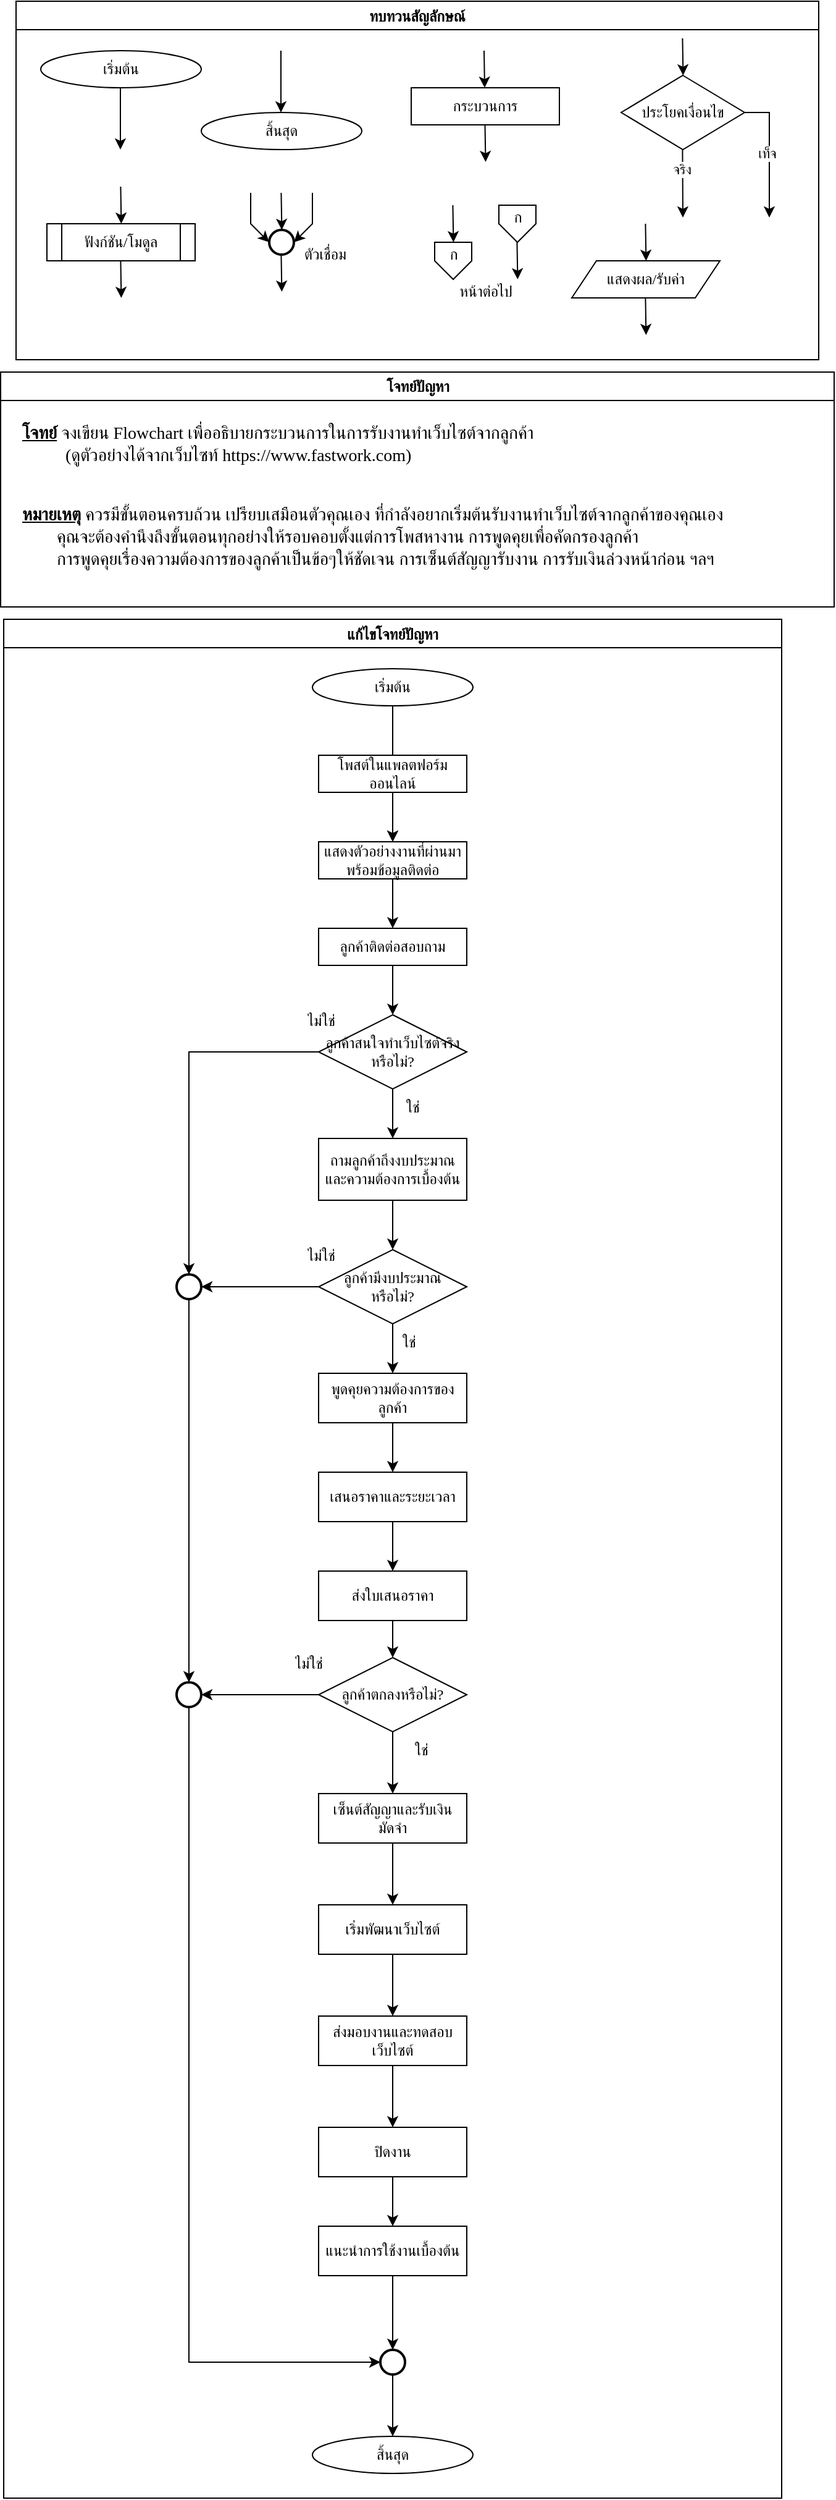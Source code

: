 <mxfile version="24.8.9">
  <diagram name="Page-1" id="_2EcSWKEMOPf_RvtdHag">
    <mxGraphModel dx="1955" dy="869" grid="1" gridSize="10" guides="1" tooltips="1" connect="1" arrows="1" fold="1" page="1" pageScale="1" pageWidth="827" pageHeight="1169" math="0" shadow="0">
      <root>
        <mxCell id="0" />
        <mxCell id="1" parent="0" />
        <mxCell id="R-niYR7ABskK2KZZOQ8J-1" value="ทบทวนสัญลักษณ์" style="swimlane;fontFamily=Sarabun;fontSource=https%3A%2F%2Ffonts.googleapis.com%2Fcss%3Ffamily%3DSarabun;" vertex="1" parent="1">
          <mxGeometry x="-720" y="20" width="650" height="290" as="geometry" />
        </mxCell>
        <mxCell id="R-niYR7ABskK2KZZOQ8J-2" value="&lt;font data-font-src=&quot;https://fonts.googleapis.com/css?family=Sarabun&quot; face=&quot;Sarabun&quot;&gt;เริ่มต้น&lt;/font&gt;" style="ellipse;whiteSpace=wrap;html=1;" vertex="1" parent="R-niYR7ABskK2KZZOQ8J-1">
          <mxGeometry x="20" y="40" width="130" height="30" as="geometry" />
        </mxCell>
        <mxCell id="R-niYR7ABskK2KZZOQ8J-3" value="" style="endArrow=classic;html=1;rounded=0;" edge="1" parent="R-niYR7ABskK2KZZOQ8J-1">
          <mxGeometry width="50" height="50" relative="1" as="geometry">
            <mxPoint x="84.5" y="70" as="sourcePoint" />
            <mxPoint x="84.5" y="120" as="targetPoint" />
          </mxGeometry>
        </mxCell>
        <mxCell id="R-niYR7ABskK2KZZOQ8J-4" value="&lt;font face=&quot;Sarabun&quot;&gt;สิ้นสุด&lt;/font&gt;" style="ellipse;whiteSpace=wrap;html=1;" vertex="1" parent="R-niYR7ABskK2KZZOQ8J-1">
          <mxGeometry x="150" y="90" width="130" height="30" as="geometry" />
        </mxCell>
        <mxCell id="R-niYR7ABskK2KZZOQ8J-5" value="" style="endArrow=classic;html=1;rounded=0;" edge="1" parent="R-niYR7ABskK2KZZOQ8J-1">
          <mxGeometry width="50" height="50" relative="1" as="geometry">
            <mxPoint x="214.5" y="40" as="sourcePoint" />
            <mxPoint x="214.5" y="90" as="targetPoint" />
          </mxGeometry>
        </mxCell>
        <mxCell id="R-niYR7ABskK2KZZOQ8J-6" value="กระบวนการ" style="rounded=0;whiteSpace=wrap;html=1;fontFamily=Sarabun;fontSource=https%3A%2F%2Ffonts.googleapis.com%2Fcss%3Ffamily%3DSarabun;" vertex="1" parent="R-niYR7ABskK2KZZOQ8J-1">
          <mxGeometry x="320" y="70" width="120" height="30" as="geometry" />
        </mxCell>
        <mxCell id="R-niYR7ABskK2KZZOQ8J-7" value="" style="endArrow=classic;html=1;rounded=0;" edge="1" parent="R-niYR7ABskK2KZZOQ8J-1">
          <mxGeometry width="50" height="50" relative="1" as="geometry">
            <mxPoint x="379" y="40" as="sourcePoint" />
            <mxPoint x="379.5" y="70" as="targetPoint" />
          </mxGeometry>
        </mxCell>
        <mxCell id="R-niYR7ABskK2KZZOQ8J-8" value="" style="endArrow=classic;html=1;rounded=0;" edge="1" parent="R-niYR7ABskK2KZZOQ8J-1">
          <mxGeometry width="50" height="50" relative="1" as="geometry">
            <mxPoint x="379.75" y="100" as="sourcePoint" />
            <mxPoint x="380.25" y="130" as="targetPoint" />
          </mxGeometry>
        </mxCell>
        <mxCell id="R-niYR7ABskK2KZZOQ8J-9" value="ประโยคเงื่อนไข" style="rhombus;whiteSpace=wrap;html=1;fontFamily=Sarabun;fontSource=https%3A%2F%2Ffonts.googleapis.com%2Fcss%3Ffamily%3DSarabun;" vertex="1" parent="R-niYR7ABskK2KZZOQ8J-1">
          <mxGeometry x="490" y="60" width="100" height="60" as="geometry" />
        </mxCell>
        <mxCell id="R-niYR7ABskK2KZZOQ8J-10" value="" style="endArrow=classic;html=1;rounded=0;" edge="1" parent="R-niYR7ABskK2KZZOQ8J-1">
          <mxGeometry width="50" height="50" relative="1" as="geometry">
            <mxPoint x="539.71" y="30" as="sourcePoint" />
            <mxPoint x="540.21" y="60" as="targetPoint" />
          </mxGeometry>
        </mxCell>
        <mxCell id="R-niYR7ABskK2KZZOQ8J-11" value="" style="endArrow=classic;html=1;rounded=0;" edge="1" parent="R-niYR7ABskK2KZZOQ8J-1">
          <mxGeometry width="50" height="50" relative="1" as="geometry">
            <mxPoint x="539.71" y="120" as="sourcePoint" />
            <mxPoint x="540" y="175" as="targetPoint" />
          </mxGeometry>
        </mxCell>
        <mxCell id="R-niYR7ABskK2KZZOQ8J-12" value="จริง" style="edgeLabel;html=1;align=center;verticalAlign=middle;resizable=0;points=[];fontFamily=Sarabun;fontSource=https%3A%2F%2Ffonts.googleapis.com%2Fcss%3Ffamily%3DSarabun;" vertex="1" connectable="0" parent="R-niYR7ABskK2KZZOQ8J-11">
          <mxGeometry x="-0.414" y="-1" relative="1" as="geometry">
            <mxPoint as="offset" />
          </mxGeometry>
        </mxCell>
        <mxCell id="R-niYR7ABskK2KZZOQ8J-13" value="" style="endArrow=classic;html=1;rounded=0;exitX=1;exitY=0.5;exitDx=0;exitDy=0;" edge="1" parent="R-niYR7ABskK2KZZOQ8J-1" source="R-niYR7ABskK2KZZOQ8J-9">
          <mxGeometry width="50" height="50" relative="1" as="geometry">
            <mxPoint x="620" y="95" as="sourcePoint" />
            <mxPoint x="610" y="175" as="targetPoint" />
            <Array as="points">
              <mxPoint x="610" y="90" />
            </Array>
          </mxGeometry>
        </mxCell>
        <mxCell id="R-niYR7ABskK2KZZOQ8J-14" value="&lt;font data-font-src=&quot;https://fonts.googleapis.com/css?family=Sarabun&quot; face=&quot;Sarabun&quot;&gt;เท็จ&lt;/font&gt;" style="edgeLabel;html=1;align=center;verticalAlign=middle;resizable=0;points=[];" vertex="1" connectable="0" parent="R-niYR7ABskK2KZZOQ8J-13">
          <mxGeometry x="-0.002" y="-2" relative="1" as="geometry">
            <mxPoint as="offset" />
          </mxGeometry>
        </mxCell>
        <mxCell id="R-niYR7ABskK2KZZOQ8J-15" value="&lt;font data-font-src=&quot;https://fonts.googleapis.com/css?family=Sarabun&quot; face=&quot;Sarabun&quot;&gt;ฟังก์ชัน/โมดูล&lt;/font&gt;" style="shape=process;whiteSpace=wrap;html=1;backgroundOutline=1;" vertex="1" parent="R-niYR7ABskK2KZZOQ8J-1">
          <mxGeometry x="25" y="180" width="120" height="30" as="geometry" />
        </mxCell>
        <mxCell id="R-niYR7ABskK2KZZOQ8J-16" value="" style="endArrow=classic;html=1;rounded=0;" edge="1" parent="R-niYR7ABskK2KZZOQ8J-1">
          <mxGeometry width="50" height="50" relative="1" as="geometry">
            <mxPoint x="84.71" y="150" as="sourcePoint" />
            <mxPoint x="85.21" y="180" as="targetPoint" />
          </mxGeometry>
        </mxCell>
        <mxCell id="R-niYR7ABskK2KZZOQ8J-17" value="" style="endArrow=classic;html=1;rounded=0;" edge="1" parent="R-niYR7ABskK2KZZOQ8J-1">
          <mxGeometry width="50" height="50" relative="1" as="geometry">
            <mxPoint x="84.71" y="210" as="sourcePoint" />
            <mxPoint x="85.21" y="240" as="targetPoint" />
          </mxGeometry>
        </mxCell>
        <mxCell id="R-niYR7ABskK2KZZOQ8J-18" value="" style="strokeWidth=2;html=1;shape=mxgraph.flowchart.start_2;whiteSpace=wrap;" vertex="1" parent="R-niYR7ABskK2KZZOQ8J-1">
          <mxGeometry x="205" y="185" width="20" height="20" as="geometry" />
        </mxCell>
        <mxCell id="R-niYR7ABskK2KZZOQ8J-19" value="" style="endArrow=classic;html=1;rounded=0;" edge="1" parent="R-niYR7ABskK2KZZOQ8J-1">
          <mxGeometry width="50" height="50" relative="1" as="geometry">
            <mxPoint x="214.71" y="155" as="sourcePoint" />
            <mxPoint x="215.21" y="185" as="targetPoint" />
          </mxGeometry>
        </mxCell>
        <mxCell id="R-niYR7ABskK2KZZOQ8J-20" value="" style="endArrow=classic;html=1;rounded=0;entryX=0;entryY=0.5;entryDx=0;entryDy=0;entryPerimeter=0;" edge="1" parent="R-niYR7ABskK2KZZOQ8J-1" target="R-niYR7ABskK2KZZOQ8J-18">
          <mxGeometry width="50" height="50" relative="1" as="geometry">
            <mxPoint x="190.0" y="155" as="sourcePoint" />
            <mxPoint x="190.5" y="185" as="targetPoint" />
            <Array as="points">
              <mxPoint x="190" y="180" />
            </Array>
          </mxGeometry>
        </mxCell>
        <mxCell id="R-niYR7ABskK2KZZOQ8J-21" value="" style="endArrow=classic;html=1;rounded=0;entryX=1;entryY=0.5;entryDx=0;entryDy=0;entryPerimeter=0;" edge="1" parent="R-niYR7ABskK2KZZOQ8J-1" target="R-niYR7ABskK2KZZOQ8J-18">
          <mxGeometry width="50" height="50" relative="1" as="geometry">
            <mxPoint x="240.0" y="155" as="sourcePoint" />
            <mxPoint x="240.5" y="185" as="targetPoint" />
            <Array as="points">
              <mxPoint x="240" y="180" />
            </Array>
          </mxGeometry>
        </mxCell>
        <mxCell id="R-niYR7ABskK2KZZOQ8J-22" value="" style="endArrow=classic;html=1;rounded=0;" edge="1" parent="R-niYR7ABskK2KZZOQ8J-1">
          <mxGeometry width="50" height="50" relative="1" as="geometry">
            <mxPoint x="214.71" y="205" as="sourcePoint" />
            <mxPoint x="215.21" y="235" as="targetPoint" />
          </mxGeometry>
        </mxCell>
        <mxCell id="R-niYR7ABskK2KZZOQ8J-23" value="&lt;font data-font-src=&quot;https://fonts.googleapis.com/css?family=Sarabun&quot; face=&quot;Sarabun&quot;&gt;ตัวเชื่อม&lt;/font&gt;" style="text;html=1;align=center;verticalAlign=middle;resizable=0;points=[];autosize=1;strokeColor=none;fillColor=none;" vertex="1" parent="R-niYR7ABskK2KZZOQ8J-1">
          <mxGeometry x="220" y="190" width="60" height="30" as="geometry" />
        </mxCell>
        <mxCell id="R-niYR7ABskK2KZZOQ8J-24" value="" style="endArrow=classic;html=1;rounded=0;" edge="1" parent="R-niYR7ABskK2KZZOQ8J-1">
          <mxGeometry width="50" height="50" relative="1" as="geometry">
            <mxPoint x="353.71" y="165" as="sourcePoint" />
            <mxPoint x="354.21" y="195" as="targetPoint" />
          </mxGeometry>
        </mxCell>
        <mxCell id="R-niYR7ABskK2KZZOQ8J-25" value="" style="verticalLabelPosition=bottom;verticalAlign=top;html=1;shape=offPageConnector;rounded=0;size=0.5;" vertex="1" parent="R-niYR7ABskK2KZZOQ8J-1">
          <mxGeometry x="339" y="195" width="30" height="30" as="geometry" />
        </mxCell>
        <mxCell id="R-niYR7ABskK2KZZOQ8J-26" value="" style="endArrow=classic;html=1;rounded=0;" edge="1" parent="R-niYR7ABskK2KZZOQ8J-1">
          <mxGeometry width="50" height="50" relative="1" as="geometry">
            <mxPoint x="405.71" y="195" as="sourcePoint" />
            <mxPoint x="406.21" y="225" as="targetPoint" />
          </mxGeometry>
        </mxCell>
        <mxCell id="R-niYR7ABskK2KZZOQ8J-27" value="" style="verticalLabelPosition=bottom;verticalAlign=top;html=1;shape=offPageConnector;rounded=0;size=0.5;" vertex="1" parent="R-niYR7ABskK2KZZOQ8J-1">
          <mxGeometry x="391" y="165" width="30" height="30" as="geometry" />
        </mxCell>
        <mxCell id="R-niYR7ABskK2KZZOQ8J-28" value="หน้าต่อไป" style="text;html=1;align=center;verticalAlign=middle;resizable=0;points=[];autosize=1;strokeColor=none;fillColor=none;fontFamily=Sarabun;fontSource=https%3A%2F%2Ffonts.googleapis.com%2Fcss%3Ffamily%3DSarabun;" vertex="1" parent="R-niYR7ABskK2KZZOQ8J-1">
          <mxGeometry x="345" y="220" width="70" height="30" as="geometry" />
        </mxCell>
        <mxCell id="R-niYR7ABskK2KZZOQ8J-29" value="ก" style="text;html=1;align=center;verticalAlign=middle;resizable=0;points=[];autosize=1;strokeColor=none;fillColor=none;fontFamily=Sarabun;fontSource=https%3A%2F%2Ffonts.googleapis.com%2Fcss%3Ffamily%3DSarabun;" vertex="1" parent="R-niYR7ABskK2KZZOQ8J-1">
          <mxGeometry x="339" y="190" width="30" height="30" as="geometry" />
        </mxCell>
        <mxCell id="R-niYR7ABskK2KZZOQ8J-30" value="ก" style="text;html=1;align=center;verticalAlign=middle;resizable=0;points=[];autosize=1;strokeColor=none;fillColor=none;fontFamily=Sarabun;fontSource=https%3A%2F%2Ffonts.googleapis.com%2Fcss%3Ffamily%3DSarabun;" vertex="1" parent="R-niYR7ABskK2KZZOQ8J-1">
          <mxGeometry x="391" y="160" width="30" height="30" as="geometry" />
        </mxCell>
        <mxCell id="R-niYR7ABskK2KZZOQ8J-31" value="แสดงผล/รับค่า" style="shape=parallelogram;perimeter=parallelogramPerimeter;whiteSpace=wrap;html=1;fixedSize=1;fontFamily=Sarabun;fontSource=https%3A%2F%2Ffonts.googleapis.com%2Fcss%3Ffamily%3DSarabun;" vertex="1" parent="R-niYR7ABskK2KZZOQ8J-1">
          <mxGeometry x="450" y="210" width="120" height="30" as="geometry" />
        </mxCell>
        <mxCell id="R-niYR7ABskK2KZZOQ8J-32" value="" style="endArrow=classic;html=1;rounded=0;" edge="1" parent="R-niYR7ABskK2KZZOQ8J-1">
          <mxGeometry width="50" height="50" relative="1" as="geometry">
            <mxPoint x="509.71" y="180" as="sourcePoint" />
            <mxPoint x="510.21" y="210" as="targetPoint" />
          </mxGeometry>
        </mxCell>
        <mxCell id="R-niYR7ABskK2KZZOQ8J-33" value="" style="endArrow=classic;html=1;rounded=0;" edge="1" parent="R-niYR7ABskK2KZZOQ8J-1">
          <mxGeometry width="50" height="50" relative="1" as="geometry">
            <mxPoint x="509.71" y="240" as="sourcePoint" />
            <mxPoint x="510.21" y="270" as="targetPoint" />
          </mxGeometry>
        </mxCell>
        <mxCell id="R-niYR7ABskK2KZZOQ8J-34" value="แก้ไขโจทย์ปัญหา" style="swimlane;fontFamily=Sarabun;fontSource=https%3A%2F%2Ffonts.googleapis.com%2Fcss%3Ffamily%3DSarabun;" vertex="1" parent="1">
          <mxGeometry x="-730" y="520" width="630" height="1520" as="geometry" />
        </mxCell>
        <mxCell id="R-niYR7ABskK2KZZOQ8J-61" value="" style="edgeStyle=orthogonalEdgeStyle;rounded=0;orthogonalLoop=1;jettySize=auto;html=1;" edge="1" parent="R-niYR7ABskK2KZZOQ8J-34" source="R-niYR7ABskK2KZZOQ8J-35" target="R-niYR7ABskK2KZZOQ8J-42">
          <mxGeometry relative="1" as="geometry" />
        </mxCell>
        <mxCell id="R-niYR7ABskK2KZZOQ8J-35" value="&lt;font data-font-src=&quot;https://fonts.googleapis.com/css?family=Sarabun&quot; face=&quot;Sarabun&quot;&gt;เริ่มต้น&lt;/font&gt;" style="ellipse;whiteSpace=wrap;html=1;" vertex="1" parent="R-niYR7ABskK2KZZOQ8J-34">
          <mxGeometry x="250" y="40" width="130" height="30" as="geometry" />
        </mxCell>
        <mxCell id="R-niYR7ABskK2KZZOQ8J-36" value="&lt;font face=&quot;Sarabun&quot;&gt;สิ้นสุด&lt;/font&gt;" style="ellipse;whiteSpace=wrap;html=1;" vertex="1" parent="R-niYR7ABskK2KZZOQ8J-34">
          <mxGeometry x="250" y="1470" width="130" height="30" as="geometry" />
        </mxCell>
        <mxCell id="R-niYR7ABskK2KZZOQ8J-60" value="" style="edgeStyle=orthogonalEdgeStyle;rounded=0;orthogonalLoop=1;jettySize=auto;html=1;" edge="1" parent="R-niYR7ABskK2KZZOQ8J-34" source="R-niYR7ABskK2KZZOQ8J-39" target="R-niYR7ABskK2KZZOQ8J-42">
          <mxGeometry relative="1" as="geometry" />
        </mxCell>
        <mxCell id="R-niYR7ABskK2KZZOQ8J-39" value="โพสต์ในแพลตฟอร์มออนไลน์ " style="rounded=0;whiteSpace=wrap;html=1;fontFamily=Sarabun;fontSource=https%3A%2F%2Ffonts.googleapis.com%2Fcss%3Ffamily%3DSarabun;" vertex="1" parent="R-niYR7ABskK2KZZOQ8J-34">
          <mxGeometry x="255" y="110" width="120" height="30" as="geometry" />
        </mxCell>
        <mxCell id="R-niYR7ABskK2KZZOQ8J-57" value="" style="edgeStyle=orthogonalEdgeStyle;rounded=0;orthogonalLoop=1;jettySize=auto;html=1;" edge="1" parent="R-niYR7ABskK2KZZOQ8J-34" source="R-niYR7ABskK2KZZOQ8J-40" target="R-niYR7ABskK2KZZOQ8J-56">
          <mxGeometry relative="1" as="geometry" />
        </mxCell>
        <mxCell id="R-niYR7ABskK2KZZOQ8J-97" value="" style="edgeStyle=orthogonalEdgeStyle;rounded=0;orthogonalLoop=1;jettySize=auto;html=1;" edge="1" parent="R-niYR7ABskK2KZZOQ8J-34" source="R-niYR7ABskK2KZZOQ8J-40" target="R-niYR7ABskK2KZZOQ8J-95">
          <mxGeometry relative="1" as="geometry" />
        </mxCell>
        <mxCell id="R-niYR7ABskK2KZZOQ8J-40" value="ลูกค้าสนใจทำเว็บไซต์จริงหรือไม่?" style="rhombus;whiteSpace=wrap;html=1;fontFamily=Sarabun;fontSource=https%3A%2F%2Ffonts.googleapis.com%2Fcss%3Ffamily%3DSarabun;" vertex="1" parent="R-niYR7ABskK2KZZOQ8J-34">
          <mxGeometry x="255" y="320" width="120" height="60" as="geometry" />
        </mxCell>
        <mxCell id="R-niYR7ABskK2KZZOQ8J-72" value="" style="edgeStyle=orthogonalEdgeStyle;rounded=0;orthogonalLoop=1;jettySize=auto;html=1;" edge="1" parent="R-niYR7ABskK2KZZOQ8J-34" source="R-niYR7ABskK2KZZOQ8J-42" target="R-niYR7ABskK2KZZOQ8J-43">
          <mxGeometry relative="1" as="geometry" />
        </mxCell>
        <mxCell id="R-niYR7ABskK2KZZOQ8J-42" value="แสดงตัวอย่างงานที่ผ่านมา พร้อมข้อมูลติดต่อ " style="rounded=0;whiteSpace=wrap;html=1;fontFamily=Sarabun;fontSource=https%3A%2F%2Ffonts.googleapis.com%2Fcss%3Ffamily%3DSarabun;" vertex="1" parent="R-niYR7ABskK2KZZOQ8J-34">
          <mxGeometry x="255" y="180" width="120" height="30" as="geometry" />
        </mxCell>
        <mxCell id="R-niYR7ABskK2KZZOQ8J-45" value="" style="edgeStyle=orthogonalEdgeStyle;rounded=0;orthogonalLoop=1;jettySize=auto;html=1;" edge="1" parent="R-niYR7ABskK2KZZOQ8J-34" source="R-niYR7ABskK2KZZOQ8J-43" target="R-niYR7ABskK2KZZOQ8J-40">
          <mxGeometry relative="1" as="geometry" />
        </mxCell>
        <mxCell id="R-niYR7ABskK2KZZOQ8J-43" value="ลูกค้าติดต่อสอบถาม " style="rounded=0;whiteSpace=wrap;html=1;fontFamily=Sarabun;fontSource=https%3A%2F%2Ffonts.googleapis.com%2Fcss%3Ffamily%3DSarabun;" vertex="1" parent="R-niYR7ABskK2KZZOQ8J-34">
          <mxGeometry x="255" y="250" width="120" height="30" as="geometry" />
        </mxCell>
        <mxCell id="R-niYR7ABskK2KZZOQ8J-71" value="" style="edgeStyle=orthogonalEdgeStyle;rounded=0;orthogonalLoop=1;jettySize=auto;html=1;" edge="1" parent="R-niYR7ABskK2KZZOQ8J-34" source="R-niYR7ABskK2KZZOQ8J-56" target="R-niYR7ABskK2KZZOQ8J-69">
          <mxGeometry relative="1" as="geometry" />
        </mxCell>
        <mxCell id="R-niYR7ABskK2KZZOQ8J-56" value="ถามลูกค้าถึงงบประมาณและความต้องการเบื้องต้น " style="rounded=0;whiteSpace=wrap;html=1;fontFamily=Sarabun;fontSource=https%3A%2F%2Ffonts.googleapis.com%2Fcss%3Ffamily%3DSarabun;" vertex="1" parent="R-niYR7ABskK2KZZOQ8J-34">
          <mxGeometry x="255" y="420" width="120" height="50" as="geometry" />
        </mxCell>
        <mxCell id="R-niYR7ABskK2KZZOQ8J-65" value="ไม่ใช่" style="text;strokeColor=none;fillColor=none;align=left;verticalAlign=middle;spacingLeft=4;spacingRight=4;overflow=hidden;points=[[0,0.5],[1,0.5]];portConstraint=eastwest;rotatable=0;whiteSpace=wrap;html=1;" vertex="1" parent="R-niYR7ABskK2KZZOQ8J-34">
          <mxGeometry x="240" y="310" width="40" height="30" as="geometry" />
        </mxCell>
        <mxCell id="R-niYR7ABskK2KZZOQ8J-66" value="ใช่" style="text;strokeColor=none;fillColor=none;align=left;verticalAlign=middle;spacingLeft=4;spacingRight=4;overflow=hidden;points=[[0,0.5],[1,0.5]];portConstraint=eastwest;rotatable=0;whiteSpace=wrap;html=1;" vertex="1" parent="R-niYR7ABskK2KZZOQ8J-34">
          <mxGeometry x="320" y="380" width="40" height="30" as="geometry" />
        </mxCell>
        <mxCell id="R-niYR7ABskK2KZZOQ8J-75" value="" style="edgeStyle=orthogonalEdgeStyle;rounded=0;orthogonalLoop=1;jettySize=auto;html=1;" edge="1" parent="R-niYR7ABskK2KZZOQ8J-34" source="R-niYR7ABskK2KZZOQ8J-69" target="R-niYR7ABskK2KZZOQ8J-74">
          <mxGeometry relative="1" as="geometry" />
        </mxCell>
        <mxCell id="R-niYR7ABskK2KZZOQ8J-98" value="" style="edgeStyle=orthogonalEdgeStyle;rounded=0;orthogonalLoop=1;jettySize=auto;html=1;" edge="1" parent="R-niYR7ABskK2KZZOQ8J-34" source="R-niYR7ABskK2KZZOQ8J-69" target="R-niYR7ABskK2KZZOQ8J-95">
          <mxGeometry relative="1" as="geometry" />
        </mxCell>
        <mxCell id="R-niYR7ABskK2KZZOQ8J-69" value="ลูกค้ามีงบประมาณ&lt;div&gt;หรือไม่?&lt;/div&gt;" style="rhombus;whiteSpace=wrap;html=1;fontFamily=Sarabun;fontSource=https%3A%2F%2Ffonts.googleapis.com%2Fcss%3Ffamily%3DSarabun;" vertex="1" parent="R-niYR7ABskK2KZZOQ8J-34">
          <mxGeometry x="255" y="510" width="120" height="60" as="geometry" />
        </mxCell>
        <mxCell id="R-niYR7ABskK2KZZOQ8J-79" value="" style="edgeStyle=orthogonalEdgeStyle;rounded=0;orthogonalLoop=1;jettySize=auto;html=1;" edge="1" parent="R-niYR7ABskK2KZZOQ8J-34" source="R-niYR7ABskK2KZZOQ8J-74" target="R-niYR7ABskK2KZZOQ8J-78">
          <mxGeometry relative="1" as="geometry" />
        </mxCell>
        <mxCell id="R-niYR7ABskK2KZZOQ8J-74" value="พูดคุยความต้องการของลูกค้า " style="rounded=0;whiteSpace=wrap;html=1;fontFamily=Sarabun;fontSource=https%3A%2F%2Ffonts.googleapis.com%2Fcss%3Ffamily%3DSarabun;" vertex="1" parent="R-niYR7ABskK2KZZOQ8J-34">
          <mxGeometry x="255" y="610" width="120" height="40" as="geometry" />
        </mxCell>
        <mxCell id="R-niYR7ABskK2KZZOQ8J-76" value="ใช่" style="text;strokeColor=none;fillColor=none;align=left;verticalAlign=middle;spacingLeft=4;spacingRight=4;overflow=hidden;points=[[0,0.5],[1,0.5]];portConstraint=eastwest;rotatable=0;whiteSpace=wrap;html=1;" vertex="1" parent="R-niYR7ABskK2KZZOQ8J-34">
          <mxGeometry x="317" y="570" width="40" height="30" as="geometry" />
        </mxCell>
        <mxCell id="R-niYR7ABskK2KZZOQ8J-77" value="ไม่ใช่" style="text;strokeColor=none;fillColor=none;align=left;verticalAlign=middle;spacingLeft=4;spacingRight=4;overflow=hidden;points=[[0,0.5],[1,0.5]];portConstraint=eastwest;rotatable=0;whiteSpace=wrap;html=1;" vertex="1" parent="R-niYR7ABskK2KZZOQ8J-34">
          <mxGeometry x="240" y="500" width="40" height="30" as="geometry" />
        </mxCell>
        <mxCell id="R-niYR7ABskK2KZZOQ8J-81" value="" style="edgeStyle=orthogonalEdgeStyle;rounded=0;orthogonalLoop=1;jettySize=auto;html=1;" edge="1" parent="R-niYR7ABskK2KZZOQ8J-34" source="R-niYR7ABskK2KZZOQ8J-78" target="R-niYR7ABskK2KZZOQ8J-80">
          <mxGeometry relative="1" as="geometry" />
        </mxCell>
        <mxCell id="R-niYR7ABskK2KZZOQ8J-78" value="เสนอราคาและระยะเวลา " style="rounded=0;whiteSpace=wrap;html=1;fontFamily=Sarabun;fontSource=https%3A%2F%2Ffonts.googleapis.com%2Fcss%3Ffamily%3DSarabun;" vertex="1" parent="R-niYR7ABskK2KZZOQ8J-34">
          <mxGeometry x="255" y="690" width="120" height="40" as="geometry" />
        </mxCell>
        <mxCell id="R-niYR7ABskK2KZZOQ8J-83" value="" style="edgeStyle=orthogonalEdgeStyle;rounded=0;orthogonalLoop=1;jettySize=auto;html=1;" edge="1" parent="R-niYR7ABskK2KZZOQ8J-34" source="R-niYR7ABskK2KZZOQ8J-80" target="R-niYR7ABskK2KZZOQ8J-82">
          <mxGeometry relative="1" as="geometry" />
        </mxCell>
        <mxCell id="R-niYR7ABskK2KZZOQ8J-80" value="ส่งใบเสนอราคา " style="rounded=0;whiteSpace=wrap;html=1;fontFamily=Sarabun;fontSource=https%3A%2F%2Ffonts.googleapis.com%2Fcss%3Ffamily%3DSarabun;" vertex="1" parent="R-niYR7ABskK2KZZOQ8J-34">
          <mxGeometry x="255" y="770" width="120" height="40" as="geometry" />
        </mxCell>
        <mxCell id="R-niYR7ABskK2KZZOQ8J-87" value="" style="edgeStyle=orthogonalEdgeStyle;rounded=0;orthogonalLoop=1;jettySize=auto;html=1;" edge="1" parent="R-niYR7ABskK2KZZOQ8J-34" source="R-niYR7ABskK2KZZOQ8J-82" target="R-niYR7ABskK2KZZOQ8J-86">
          <mxGeometry relative="1" as="geometry" />
        </mxCell>
        <mxCell id="R-niYR7ABskK2KZZOQ8J-101" value="" style="edgeStyle=orthogonalEdgeStyle;rounded=0;orthogonalLoop=1;jettySize=auto;html=1;" edge="1" parent="R-niYR7ABskK2KZZOQ8J-34" source="R-niYR7ABskK2KZZOQ8J-82" target="R-niYR7ABskK2KZZOQ8J-96">
          <mxGeometry relative="1" as="geometry" />
        </mxCell>
        <mxCell id="R-niYR7ABskK2KZZOQ8J-82" value="ลูกค้าตกลงหรือไม่?" style="rhombus;whiteSpace=wrap;html=1;fontFamily=Sarabun;fontSource=https%3A%2F%2Ffonts.googleapis.com%2Fcss%3Ffamily%3DSarabun;" vertex="1" parent="R-niYR7ABskK2KZZOQ8J-34">
          <mxGeometry x="255" y="840" width="120" height="60" as="geometry" />
        </mxCell>
        <mxCell id="R-niYR7ABskK2KZZOQ8J-84" value="ใช่" style="text;strokeColor=none;fillColor=none;align=left;verticalAlign=middle;spacingLeft=4;spacingRight=4;overflow=hidden;points=[[0,0.5],[1,0.5]];portConstraint=eastwest;rotatable=0;whiteSpace=wrap;html=1;" vertex="1" parent="R-niYR7ABskK2KZZOQ8J-34">
          <mxGeometry x="327" y="900" width="40" height="30" as="geometry" />
        </mxCell>
        <mxCell id="R-niYR7ABskK2KZZOQ8J-85" value="ไม่ใช่" style="text;strokeColor=none;fillColor=none;align=left;verticalAlign=middle;spacingLeft=4;spacingRight=4;overflow=hidden;points=[[0,0.5],[1,0.5]];portConstraint=eastwest;rotatable=0;whiteSpace=wrap;html=1;" vertex="1" parent="R-niYR7ABskK2KZZOQ8J-34">
          <mxGeometry x="230" y="830" width="40" height="30" as="geometry" />
        </mxCell>
        <mxCell id="R-niYR7ABskK2KZZOQ8J-91" value="" style="edgeStyle=orthogonalEdgeStyle;rounded=0;orthogonalLoop=1;jettySize=auto;html=1;" edge="1" parent="R-niYR7ABskK2KZZOQ8J-34" source="R-niYR7ABskK2KZZOQ8J-86" target="R-niYR7ABskK2KZZOQ8J-88">
          <mxGeometry relative="1" as="geometry" />
        </mxCell>
        <mxCell id="R-niYR7ABskK2KZZOQ8J-86" value="เซ็นต์สัญญาและรับเงินมัดจำ " style="rounded=0;whiteSpace=wrap;html=1;fontFamily=Sarabun;fontSource=https%3A%2F%2Ffonts.googleapis.com%2Fcss%3Ffamily%3DSarabun;" vertex="1" parent="R-niYR7ABskK2KZZOQ8J-34">
          <mxGeometry x="255" y="950" width="120" height="40" as="geometry" />
        </mxCell>
        <mxCell id="R-niYR7ABskK2KZZOQ8J-92" value="" style="edgeStyle=orthogonalEdgeStyle;rounded=0;orthogonalLoop=1;jettySize=auto;html=1;" edge="1" parent="R-niYR7ABskK2KZZOQ8J-34" source="R-niYR7ABskK2KZZOQ8J-88" target="R-niYR7ABskK2KZZOQ8J-89">
          <mxGeometry relative="1" as="geometry" />
        </mxCell>
        <mxCell id="R-niYR7ABskK2KZZOQ8J-88" value="เริ่มพัฒนาเว็บไซต์ " style="rounded=0;whiteSpace=wrap;html=1;fontFamily=Sarabun;fontSource=https%3A%2F%2Ffonts.googleapis.com%2Fcss%3Ffamily%3DSarabun;" vertex="1" parent="R-niYR7ABskK2KZZOQ8J-34">
          <mxGeometry x="255" y="1040" width="120" height="40" as="geometry" />
        </mxCell>
        <mxCell id="R-niYR7ABskK2KZZOQ8J-93" value="" style="edgeStyle=orthogonalEdgeStyle;rounded=0;orthogonalLoop=1;jettySize=auto;html=1;" edge="1" parent="R-niYR7ABskK2KZZOQ8J-34" source="R-niYR7ABskK2KZZOQ8J-89" target="R-niYR7ABskK2KZZOQ8J-90">
          <mxGeometry relative="1" as="geometry" />
        </mxCell>
        <mxCell id="R-niYR7ABskK2KZZOQ8J-89" value="ส่งมอบงานและทดสอบเว็บไซต์ " style="rounded=0;whiteSpace=wrap;html=1;fontFamily=Sarabun;fontSource=https%3A%2F%2Ffonts.googleapis.com%2Fcss%3Ffamily%3DSarabun;" vertex="1" parent="R-niYR7ABskK2KZZOQ8J-34">
          <mxGeometry x="255" y="1130" width="120" height="40" as="geometry" />
        </mxCell>
        <mxCell id="R-niYR7ABskK2KZZOQ8J-107" value="" style="edgeStyle=orthogonalEdgeStyle;rounded=0;orthogonalLoop=1;jettySize=auto;html=1;" edge="1" parent="R-niYR7ABskK2KZZOQ8J-34" source="R-niYR7ABskK2KZZOQ8J-90" target="R-niYR7ABskK2KZZOQ8J-94">
          <mxGeometry relative="1" as="geometry" />
        </mxCell>
        <mxCell id="R-niYR7ABskK2KZZOQ8J-90" value="ปิดงาน " style="rounded=0;whiteSpace=wrap;html=1;fontFamily=Sarabun;fontSource=https%3A%2F%2Ffonts.googleapis.com%2Fcss%3Ffamily%3DSarabun;" vertex="1" parent="R-niYR7ABskK2KZZOQ8J-34">
          <mxGeometry x="255" y="1220" width="120" height="40" as="geometry" />
        </mxCell>
        <mxCell id="R-niYR7ABskK2KZZOQ8J-106" value="" style="edgeStyle=orthogonalEdgeStyle;rounded=0;orthogonalLoop=1;jettySize=auto;html=1;" edge="1" parent="R-niYR7ABskK2KZZOQ8J-34" source="R-niYR7ABskK2KZZOQ8J-94" target="R-niYR7ABskK2KZZOQ8J-104">
          <mxGeometry relative="1" as="geometry" />
        </mxCell>
        <mxCell id="R-niYR7ABskK2KZZOQ8J-94" value="แนะนำการใช้งานเบื้องต้น " style="rounded=0;whiteSpace=wrap;html=1;fontFamily=Sarabun;fontSource=https%3A%2F%2Ffonts.googleapis.com%2Fcss%3Ffamily%3DSarabun;" vertex="1" parent="R-niYR7ABskK2KZZOQ8J-34">
          <mxGeometry x="255" y="1300" width="120" height="40" as="geometry" />
        </mxCell>
        <mxCell id="R-niYR7ABskK2KZZOQ8J-100" value="" style="edgeStyle=orthogonalEdgeStyle;rounded=0;orthogonalLoop=1;jettySize=auto;html=1;" edge="1" parent="R-niYR7ABskK2KZZOQ8J-34" source="R-niYR7ABskK2KZZOQ8J-95" target="R-niYR7ABskK2KZZOQ8J-96">
          <mxGeometry relative="1" as="geometry" />
        </mxCell>
        <mxCell id="R-niYR7ABskK2KZZOQ8J-95" value="" style="strokeWidth=2;html=1;shape=mxgraph.flowchart.start_2;whiteSpace=wrap;" vertex="1" parent="R-niYR7ABskK2KZZOQ8J-34">
          <mxGeometry x="140" y="530" width="20" height="20" as="geometry" />
        </mxCell>
        <mxCell id="R-niYR7ABskK2KZZOQ8J-103" value="" style="edgeStyle=orthogonalEdgeStyle;rounded=0;orthogonalLoop=1;jettySize=auto;html=1;entryX=0;entryY=0.5;entryDx=0;entryDy=0;entryPerimeter=0;" edge="1" parent="R-niYR7ABskK2KZZOQ8J-34" source="R-niYR7ABskK2KZZOQ8J-96" target="R-niYR7ABskK2KZZOQ8J-104">
          <mxGeometry relative="1" as="geometry">
            <mxPoint x="150" y="940" as="targetPoint" />
            <Array as="points">
              <mxPoint x="150" y="1410" />
            </Array>
          </mxGeometry>
        </mxCell>
        <mxCell id="R-niYR7ABskK2KZZOQ8J-96" value="" style="strokeWidth=2;html=1;shape=mxgraph.flowchart.start_2;whiteSpace=wrap;" vertex="1" parent="R-niYR7ABskK2KZZOQ8J-34">
          <mxGeometry x="140" y="860" width="20" height="20" as="geometry" />
        </mxCell>
        <mxCell id="R-niYR7ABskK2KZZOQ8J-108" value="" style="edgeStyle=orthogonalEdgeStyle;rounded=0;orthogonalLoop=1;jettySize=auto;html=1;" edge="1" parent="R-niYR7ABskK2KZZOQ8J-34" source="R-niYR7ABskK2KZZOQ8J-104" target="R-niYR7ABskK2KZZOQ8J-36">
          <mxGeometry relative="1" as="geometry" />
        </mxCell>
        <mxCell id="R-niYR7ABskK2KZZOQ8J-104" value="" style="strokeWidth=2;html=1;shape=mxgraph.flowchart.start_2;whiteSpace=wrap;" vertex="1" parent="R-niYR7ABskK2KZZOQ8J-34">
          <mxGeometry x="305" y="1400" width="20" height="20" as="geometry" />
        </mxCell>
        <mxCell id="R-niYR7ABskK2KZZOQ8J-37" value="&lt;font data-font-src=&quot;https://fonts.googleapis.com/css?family=Sarabun&quot; face=&quot;Sarabun&quot;&gt;โจทย์ปัญหา&lt;/font&gt;" style="swimlane;whiteSpace=wrap;html=1;" vertex="1" parent="1">
          <mxGeometry x="-732.5" y="320" width="675" height="190" as="geometry" />
        </mxCell>
        <mxCell id="R-niYR7ABskK2KZZOQ8J-38" value="&lt;p style=&quot;line-height: 120%;&quot;&gt;&lt;font data-font-src=&quot;https://fonts.googleapis.com/css?family=Sarabun&quot; face=&quot;Sarabun&quot; style=&quot;font-size: 14px;&quot;&gt;&lt;b&gt;&lt;u&gt;โจทย์&lt;/u&gt;&lt;/b&gt; จงเขียน Flowchart เพื่ออธิบายกระบวนการในการรับงานทำเว็บไซต์จากลูกค้า&lt;br&gt;&amp;nbsp; &amp;nbsp; &amp;nbsp; &amp;nbsp; &amp;nbsp; (ดูตัวอย่างได้จากเว็บไซท์ https://www.fastwork.com)&lt;br&gt;&lt;/font&gt;&lt;br&gt;&lt;/p&gt;&lt;p style=&quot;line-height: 120%;&quot;&gt;&lt;font face=&quot;Sarabun&quot;&gt;&lt;b&gt;&lt;u&gt;หมายเหตุ&lt;/u&gt;&lt;/b&gt;&amp;nbsp;ควรมีขั้นตอนครบถ้วน เปรียบเสมือนตัวคุณเอง ที่กำลังอยากเริ่มต้นรับงานทำเว็บไซต์จากลูกค้าของคุณเอง&lt;br&gt;&amp;nbsp; &amp;nbsp; &amp;nbsp; &amp;nbsp; คุณจะต้องคำนึงถึงขั้นตอนทุกอย่างให้รอบคอบตั้งแต่การโพสหางาน การพูดคุยเพื่อคัดกรองลูกค้า&lt;br&gt;&amp;nbsp; &amp;nbsp; &amp;nbsp; &amp;nbsp; การพูดคุยเรื่องความต้องการของลูกค้าเป็นข้อๆให้ชัดเจน การเซ็นต์สัญญารับงาน การรับเงินล่วงหน้าก่อน ฯลฯ&lt;/font&gt;&lt;/p&gt;&lt;p style=&quot;line-height: 120%;&quot;&gt;&lt;font face=&quot;Sarabun&quot;&gt;&lt;br&gt;&lt;/font&gt;&lt;/p&gt;" style="text;html=1;align=left;verticalAlign=top;resizable=0;points=[];autosize=1;strokeColor=none;fillColor=none;fontSize=14;" vertex="1" parent="R-niYR7ABskK2KZZOQ8J-37">
          <mxGeometry x="15" y="20" width="660" height="200" as="geometry" />
        </mxCell>
      </root>
    </mxGraphModel>
  </diagram>
</mxfile>
